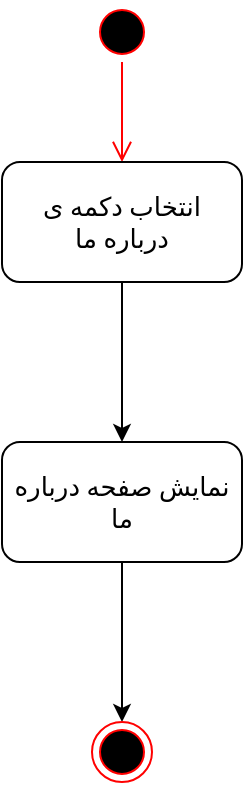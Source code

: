 <mxfile version="14.8.0" type="github">
  <diagram id="ym1CUKuhLX5YTalzTco0" name="Page-1">
    <mxGraphModel dx="782" dy="436" grid="1" gridSize="10" guides="1" tooltips="1" connect="1" arrows="1" fold="1" page="1" pageScale="1" pageWidth="850" pageHeight="1100" math="0" shadow="0">
      <root>
        <mxCell id="0" />
        <mxCell id="1" parent="0" />
        <mxCell id="E_lBdKHmWT1cDGVqm-b7-1" value="" style="ellipse;html=1;shape=startState;fillColor=#000000;strokeColor=#ff0000;" parent="1" vertex="1">
          <mxGeometry x="145" y="80" width="30" height="30" as="geometry" />
        </mxCell>
        <mxCell id="E_lBdKHmWT1cDGVqm-b7-2" value="" style="edgeStyle=orthogonalEdgeStyle;html=1;verticalAlign=bottom;endArrow=open;endSize=8;strokeColor=#ff0000;entryX=0.5;entryY=0;entryDx=0;entryDy=0;" parent="1" source="E_lBdKHmWT1cDGVqm-b7-1" target="E_lBdKHmWT1cDGVqm-b7-4" edge="1">
          <mxGeometry relative="1" as="geometry">
            <mxPoint x="160" y="150" as="targetPoint" />
            <Array as="points" />
          </mxGeometry>
        </mxCell>
        <mxCell id="E_lBdKHmWT1cDGVqm-b7-3" value="" style="edgeStyle=orthogonalEdgeStyle;rounded=0;orthogonalLoop=1;jettySize=auto;html=1;" parent="1" source="E_lBdKHmWT1cDGVqm-b7-4" target="E_lBdKHmWT1cDGVqm-b7-6" edge="1">
          <mxGeometry relative="1" as="geometry" />
        </mxCell>
        <mxCell id="E_lBdKHmWT1cDGVqm-b7-4" value="&lt;div style=&quot;font-size: 13px&quot;&gt;&lt;font face=&quot;B Zar&quot; style=&quot;font-size: 13px&quot;&gt;انتخاب دکمه ی &lt;br&gt;&lt;/font&gt;&lt;/div&gt;&lt;div style=&quot;font-size: 13px&quot;&gt;&lt;font face=&quot;B Zar&quot; style=&quot;font-size: 13px&quot;&gt;درباره ما&lt;/font&gt;&lt;/div&gt;" style="rounded=1;whiteSpace=wrap;html=1;" parent="1" vertex="1">
          <mxGeometry x="100" y="160" width="120" height="60" as="geometry" />
        </mxCell>
        <mxCell id="E_lBdKHmWT1cDGVqm-b7-5" style="edgeStyle=orthogonalEdgeStyle;rounded=0;orthogonalLoop=1;jettySize=auto;html=1;entryX=0.5;entryY=0;entryDx=0;entryDy=0;" parent="1" source="E_lBdKHmWT1cDGVqm-b7-6" target="E_lBdKHmWT1cDGVqm-b7-7" edge="1">
          <mxGeometry relative="1" as="geometry" />
        </mxCell>
        <mxCell id="E_lBdKHmWT1cDGVqm-b7-6" value="&lt;font face=&quot;B Zar&quot; style=&quot;font-size: 13px&quot;&gt;نمایش صفحه درباره ما&lt;/font&gt;" style="rounded=1;whiteSpace=wrap;html=1;" parent="1" vertex="1">
          <mxGeometry x="100" y="300" width="120" height="60" as="geometry" />
        </mxCell>
        <mxCell id="E_lBdKHmWT1cDGVqm-b7-7" value="" style="ellipse;html=1;shape=endState;fillColor=#000000;strokeColor=#ff0000;" parent="1" vertex="1">
          <mxGeometry x="145" y="440" width="30" height="30" as="geometry" />
        </mxCell>
      </root>
    </mxGraphModel>
  </diagram>
</mxfile>
